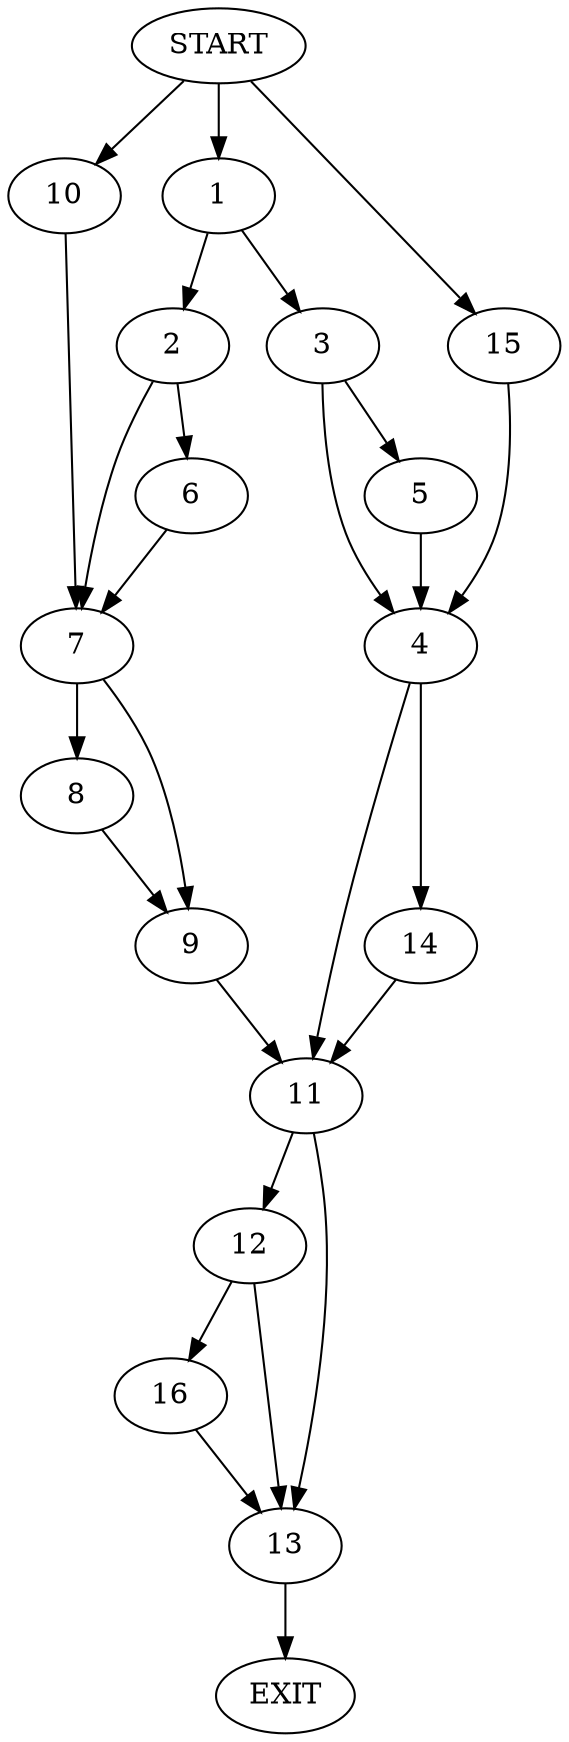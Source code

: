 digraph {
0 [label="START"]
17 [label="EXIT"]
0 -> 1
1 -> 2
1 -> 3
3 -> 4
3 -> 5
2 -> 6
2 -> 7
7 -> 8
7 -> 9
6 -> 7
0 -> 10
10 -> 7
8 -> 9
9 -> 11
11 -> 12
11 -> 13
5 -> 4
4 -> 14
4 -> 11
0 -> 15
15 -> 4
14 -> 11
13 -> 17
12 -> 13
12 -> 16
16 -> 13
}
